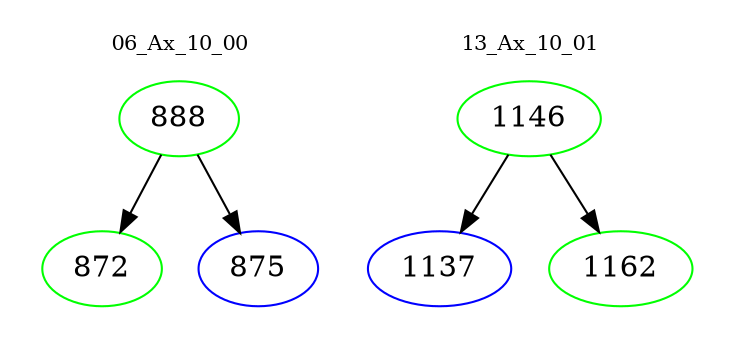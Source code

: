 digraph{
subgraph cluster_0 {
color = white
label = "06_Ax_10_00";
fontsize=10;
T0_888 [label="888", color="green"]
T0_888 -> T0_872 [color="black"]
T0_872 [label="872", color="green"]
T0_888 -> T0_875 [color="black"]
T0_875 [label="875", color="blue"]
}
subgraph cluster_1 {
color = white
label = "13_Ax_10_01";
fontsize=10;
T1_1146 [label="1146", color="green"]
T1_1146 -> T1_1137 [color="black"]
T1_1137 [label="1137", color="blue"]
T1_1146 -> T1_1162 [color="black"]
T1_1162 [label="1162", color="green"]
}
}
